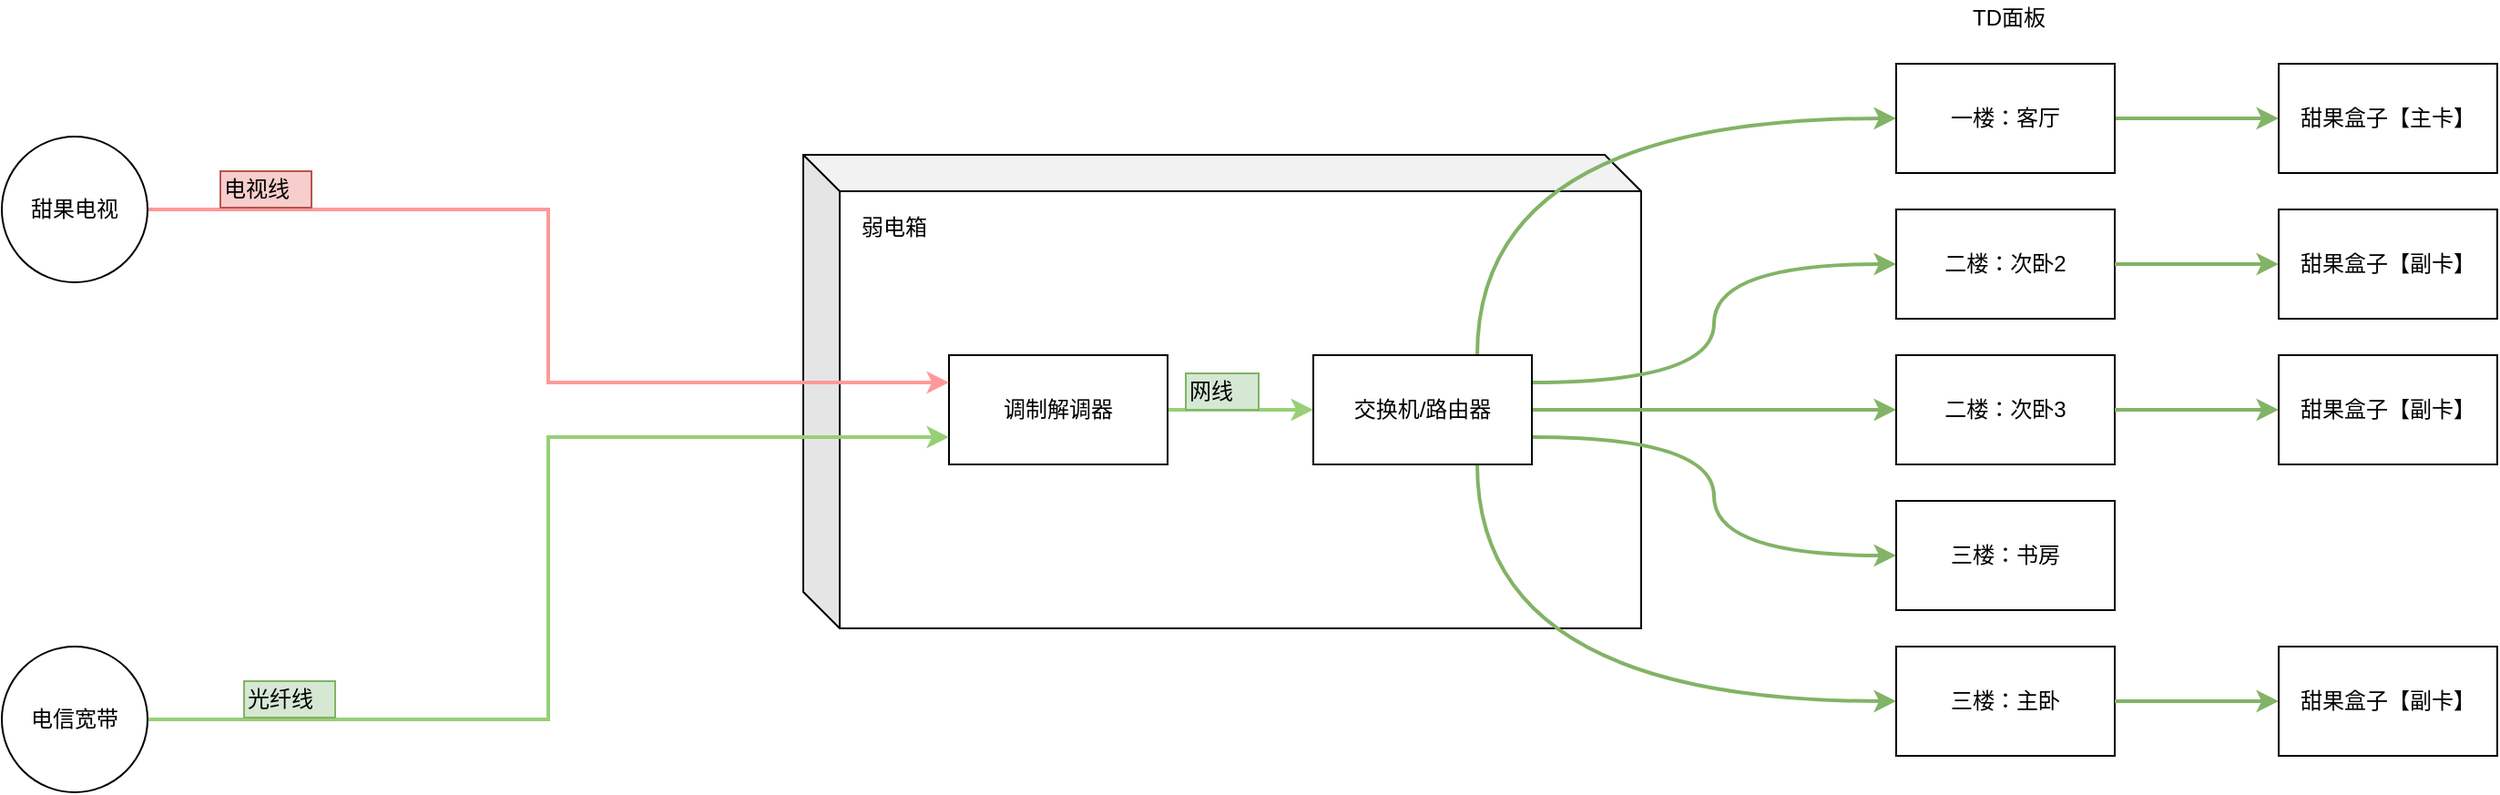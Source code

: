 <mxfile version="10.6.7" type="github"><diagram id="pFihp2derlqfawJraWlf" name="Page-1"><mxGraphModel dx="2221" dy="764" grid="1" gridSize="10" guides="1" tooltips="1" connect="1" arrows="1" fold="1" page="1" pageScale="1" pageWidth="827" pageHeight="1169" math="0" shadow="0"><root><mxCell id="0"/><mxCell id="1" parent="0"/><mxCell id="OrOWQYrXaPUzSfR4MENm-11" value="" style="shape=cube;whiteSpace=wrap;html=1;boundedLbl=1;backgroundOutline=1;darkOpacity=0.05;darkOpacity2=0.1;" vertex="1" parent="1"><mxGeometry x="80" y="170" width="460" height="260" as="geometry"/></mxCell><mxCell id="OrOWQYrXaPUzSfR4MENm-8" style="edgeStyle=orthogonalEdgeStyle;rounded=0;orthogonalLoop=1;jettySize=auto;html=1;exitX=1;exitY=0.5;exitDx=0;exitDy=0;entryX=0;entryY=0.5;entryDx=0;entryDy=0;strokeWidth=2;strokeColor=#97D077;" edge="1" parent="1" source="OrOWQYrXaPUzSfR4MENm-1" target="OrOWQYrXaPUzSfR4MENm-2"><mxGeometry relative="1" as="geometry"/></mxCell><mxCell id="OrOWQYrXaPUzSfR4MENm-1" value="调制解调器" style="rounded=0;whiteSpace=wrap;html=1;" vertex="1" parent="1"><mxGeometry x="160" y="280" width="120" height="60" as="geometry"/></mxCell><mxCell id="OrOWQYrXaPUzSfR4MENm-23" style="edgeStyle=orthogonalEdgeStyle;rounded=0;orthogonalLoop=1;jettySize=auto;html=1;exitX=0.75;exitY=0;exitDx=0;exitDy=0;entryX=0;entryY=0.5;entryDx=0;entryDy=0;curved=1;strokeWidth=2;fillColor=#d5e8d4;strokeColor=#82b366;" edge="1" parent="1" source="OrOWQYrXaPUzSfR4MENm-2" target="OrOWQYrXaPUzSfR4MENm-3"><mxGeometry relative="1" as="geometry"/></mxCell><mxCell id="OrOWQYrXaPUzSfR4MENm-24" style="edgeStyle=orthogonalEdgeStyle;rounded=0;orthogonalLoop=1;jettySize=auto;html=1;exitX=1;exitY=0.25;exitDx=0;exitDy=0;entryX=0;entryY=0.5;entryDx=0;entryDy=0;curved=1;strokeWidth=2;fillColor=#d5e8d4;strokeColor=#82b366;" edge="1" parent="1" source="OrOWQYrXaPUzSfR4MENm-2" target="OrOWQYrXaPUzSfR4MENm-4"><mxGeometry relative="1" as="geometry"/></mxCell><mxCell id="OrOWQYrXaPUzSfR4MENm-25" style="edgeStyle=orthogonalEdgeStyle;rounded=0;orthogonalLoop=1;jettySize=auto;html=1;exitX=1;exitY=0.5;exitDx=0;exitDy=0;curved=1;strokeWidth=2;fillColor=#d5e8d4;strokeColor=#82b366;" edge="1" parent="1" source="OrOWQYrXaPUzSfR4MENm-2" target="OrOWQYrXaPUzSfR4MENm-20"><mxGeometry relative="1" as="geometry"/></mxCell><mxCell id="OrOWQYrXaPUzSfR4MENm-26" style="edgeStyle=orthogonalEdgeStyle;rounded=0;orthogonalLoop=1;jettySize=auto;html=1;exitX=1;exitY=0.75;exitDx=0;exitDy=0;entryX=0;entryY=0.5;entryDx=0;entryDy=0;curved=1;strokeWidth=2;fillColor=#d5e8d4;strokeColor=#82b366;" edge="1" parent="1" source="OrOWQYrXaPUzSfR4MENm-2" target="OrOWQYrXaPUzSfR4MENm-21"><mxGeometry relative="1" as="geometry"/></mxCell><mxCell id="OrOWQYrXaPUzSfR4MENm-27" style="edgeStyle=orthogonalEdgeStyle;rounded=0;orthogonalLoop=1;jettySize=auto;html=1;exitX=0.75;exitY=1;exitDx=0;exitDy=0;entryX=0;entryY=0.5;entryDx=0;entryDy=0;curved=1;strokeWidth=2;fillColor=#d5e8d4;strokeColor=#82b366;" edge="1" parent="1" source="OrOWQYrXaPUzSfR4MENm-2" target="OrOWQYrXaPUzSfR4MENm-22"><mxGeometry relative="1" as="geometry"/></mxCell><mxCell id="OrOWQYrXaPUzSfR4MENm-2" value="交换机/路由器" style="rounded=0;whiteSpace=wrap;html=1;" vertex="1" parent="1"><mxGeometry x="360" y="280" width="120" height="60" as="geometry"/></mxCell><mxCell id="OrOWQYrXaPUzSfR4MENm-30" style="edgeStyle=orthogonalEdgeStyle;curved=1;rounded=0;orthogonalLoop=1;jettySize=auto;html=1;exitX=1;exitY=0.5;exitDx=0;exitDy=0;entryX=0;entryY=0.5;entryDx=0;entryDy=0;strokeWidth=2;fillColor=#d5e8d4;strokeColor=#82b366;" edge="1" parent="1" source="OrOWQYrXaPUzSfR4MENm-3" target="OrOWQYrXaPUzSfR4MENm-29"><mxGeometry relative="1" as="geometry"/></mxCell><mxCell id="OrOWQYrXaPUzSfR4MENm-3" value="一楼：客厅" style="rounded=0;whiteSpace=wrap;html=1;" vertex="1" parent="1"><mxGeometry x="680" y="120" width="120" height="60" as="geometry"/></mxCell><mxCell id="OrOWQYrXaPUzSfR4MENm-4" value="二楼：次卧2" style="rounded=0;whiteSpace=wrap;html=1;" vertex="1" parent="1"><mxGeometry x="680" y="200" width="120" height="60" as="geometry"/></mxCell><mxCell id="OrOWQYrXaPUzSfR4MENm-15" style="edgeStyle=orthogonalEdgeStyle;rounded=0;orthogonalLoop=1;jettySize=auto;html=1;exitX=1;exitY=0.5;exitDx=0;exitDy=0;entryX=0;entryY=0.75;entryDx=0;entryDy=0;strokeWidth=2;strokeColor=#97D077;" edge="1" parent="1" source="OrOWQYrXaPUzSfR4MENm-10" target="OrOWQYrXaPUzSfR4MENm-1"><mxGeometry relative="1" as="geometry"><Array as="points"><mxPoint x="-60" y="480"/><mxPoint x="-60" y="325"/></Array></mxGeometry></mxCell><mxCell id="OrOWQYrXaPUzSfR4MENm-10" value="电信宽带" style="ellipse;whiteSpace=wrap;html=1;aspect=fixed;" vertex="1" parent="1"><mxGeometry x="-360" y="440" width="80" height="80" as="geometry"/></mxCell><mxCell id="OrOWQYrXaPUzSfR4MENm-12" value="弱电箱" style="text;html=1;resizable=0;points=[];autosize=1;align=left;verticalAlign=top;spacingTop=-4;" vertex="1" parent="1"><mxGeometry x="110" y="200" width="50" height="20" as="geometry"/></mxCell><mxCell id="OrOWQYrXaPUzSfR4MENm-14" style="edgeStyle=orthogonalEdgeStyle;rounded=0;orthogonalLoop=1;jettySize=auto;html=1;exitX=1;exitY=0.5;exitDx=0;exitDy=0;entryX=0;entryY=0.25;entryDx=0;entryDy=0;strokeWidth=2;strokeColor=#FF9999;" edge="1" parent="1" source="OrOWQYrXaPUzSfR4MENm-13" target="OrOWQYrXaPUzSfR4MENm-1"><mxGeometry relative="1" as="geometry"/></mxCell><mxCell id="OrOWQYrXaPUzSfR4MENm-13" value="甜果电视" style="ellipse;whiteSpace=wrap;html=1;aspect=fixed;" vertex="1" parent="1"><mxGeometry x="-360" y="160" width="80" height="80" as="geometry"/></mxCell><mxCell id="OrOWQYrXaPUzSfR4MENm-16" value="电视线" style="text;html=1;resizable=0;points=[];autosize=1;align=left;verticalAlign=top;spacingTop=-4;fillColor=#f8cecc;strokeColor=#b85450;" vertex="1" parent="1"><mxGeometry x="-240" y="179" width="50" height="20" as="geometry"/></mxCell><mxCell id="OrOWQYrXaPUzSfR4MENm-19" value="光纤线" style="text;html=1;resizable=0;points=[];autosize=1;align=left;verticalAlign=top;spacingTop=-4;fillColor=#d5e8d4;strokeColor=#82b366;" vertex="1" parent="1"><mxGeometry x="-227" y="459" width="50" height="20" as="geometry"/></mxCell><mxCell id="OrOWQYrXaPUzSfR4MENm-20" value="二楼：次卧3" style="rounded=0;whiteSpace=wrap;html=1;" vertex="1" parent="1"><mxGeometry x="680" y="280" width="120" height="60" as="geometry"/></mxCell><mxCell id="OrOWQYrXaPUzSfR4MENm-21" value="三楼：书房" style="rounded=0;whiteSpace=wrap;html=1;" vertex="1" parent="1"><mxGeometry x="680" y="360" width="120" height="60" as="geometry"/></mxCell><mxCell id="OrOWQYrXaPUzSfR4MENm-22" value="三楼：主卧" style="rounded=0;whiteSpace=wrap;html=1;" vertex="1" parent="1"><mxGeometry x="680" y="440" width="120" height="60" as="geometry"/></mxCell><mxCell id="OrOWQYrXaPUzSfR4MENm-28" value="TD面板" style="text;html=1;resizable=0;points=[];autosize=1;align=left;verticalAlign=top;spacingTop=-4;" vertex="1" parent="1"><mxGeometry x="720" y="85" width="60" height="20" as="geometry"/></mxCell><mxCell id="OrOWQYrXaPUzSfR4MENm-29" value="甜果盒子【主卡】" style="rounded=0;whiteSpace=wrap;html=1;" vertex="1" parent="1"><mxGeometry x="890" y="120" width="120" height="60" as="geometry"/></mxCell><mxCell id="OrOWQYrXaPUzSfR4MENm-31" value="网线" style="text;html=1;resizable=0;points=[];autosize=1;align=left;verticalAlign=top;spacingTop=-4;fillColor=#d5e8d4;strokeColor=#82b366;" vertex="1" parent="1"><mxGeometry x="290" y="290" width="40" height="20" as="geometry"/></mxCell><mxCell id="OrOWQYrXaPUzSfR4MENm-32" style="edgeStyle=orthogonalEdgeStyle;curved=1;rounded=0;orthogonalLoop=1;jettySize=auto;html=1;exitX=1;exitY=0.5;exitDx=0;exitDy=0;entryX=0;entryY=0.5;entryDx=0;entryDy=0;strokeWidth=2;fillColor=#d5e8d4;strokeColor=#82b366;" edge="1" parent="1" target="OrOWQYrXaPUzSfR4MENm-33" source="OrOWQYrXaPUzSfR4MENm-4"><mxGeometry relative="1" as="geometry"><mxPoint x="810" y="230" as="sourcePoint"/></mxGeometry></mxCell><mxCell id="OrOWQYrXaPUzSfR4MENm-33" value="甜果盒子【副卡】" style="rounded=0;whiteSpace=wrap;html=1;" vertex="1" parent="1"><mxGeometry x="890" y="200" width="120" height="60" as="geometry"/></mxCell><mxCell id="OrOWQYrXaPUzSfR4MENm-34" style="edgeStyle=orthogonalEdgeStyle;curved=1;rounded=0;orthogonalLoop=1;jettySize=auto;html=1;exitX=1;exitY=0.5;exitDx=0;exitDy=0;entryX=0;entryY=0.5;entryDx=0;entryDy=0;strokeWidth=2;fillColor=#d5e8d4;strokeColor=#82b366;" edge="1" parent="1" target="OrOWQYrXaPUzSfR4MENm-35" source="OrOWQYrXaPUzSfR4MENm-20"><mxGeometry relative="1" as="geometry"><mxPoint x="827" y="310" as="sourcePoint"/></mxGeometry></mxCell><mxCell id="OrOWQYrXaPUzSfR4MENm-35" value="甜果盒子【副卡】" style="rounded=0;whiteSpace=wrap;html=1;" vertex="1" parent="1"><mxGeometry x="890" y="280" width="120" height="60" as="geometry"/></mxCell><mxCell id="OrOWQYrXaPUzSfR4MENm-36" style="edgeStyle=orthogonalEdgeStyle;curved=1;rounded=0;orthogonalLoop=1;jettySize=auto;html=1;exitX=1;exitY=0.5;exitDx=0;exitDy=0;entryX=0;entryY=0.5;entryDx=0;entryDy=0;strokeWidth=2;fillColor=#d5e8d4;strokeColor=#82b366;" edge="1" parent="1" target="OrOWQYrXaPUzSfR4MENm-37" source="OrOWQYrXaPUzSfR4MENm-22"><mxGeometry relative="1" as="geometry"><mxPoint x="810" y="469" as="sourcePoint"/></mxGeometry></mxCell><mxCell id="OrOWQYrXaPUzSfR4MENm-37" value="甜果盒子【副卡】" style="rounded=0;whiteSpace=wrap;html=1;" vertex="1" parent="1"><mxGeometry x="890" y="440" width="120" height="60" as="geometry"/></mxCell></root></mxGraphModel></diagram></mxfile>